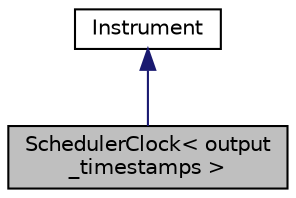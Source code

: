digraph "SchedulerClock&lt; output_timestamps &gt;"
{
 // LATEX_PDF_SIZE
  edge [fontname="Helvetica",fontsize="10",labelfontname="Helvetica",labelfontsize="10"];
  node [fontname="Helvetica",fontsize="10",shape=record];
  Node1 [label="SchedulerClock\< output\l_timestamps \>",height=0.2,width=0.4,color="black", fillcolor="grey75", style="filled", fontcolor="black",tooltip="Instrument creating measurements based on the information returned by clGetEventProfilingInfo for eac..."];
  Node2 -> Node1 [dir="back",color="midnightblue",fontsize="10",style="solid",fontname="Helvetica"];
  Node2 [label="Instrument",height=0.2,width=0.4,color="black", fillcolor="white", style="filled",URL="$classarm__compute_1_1test_1_1framework_1_1_instrument.xhtml",tooltip="Interface for classes that can be used to measure performance."];
}
